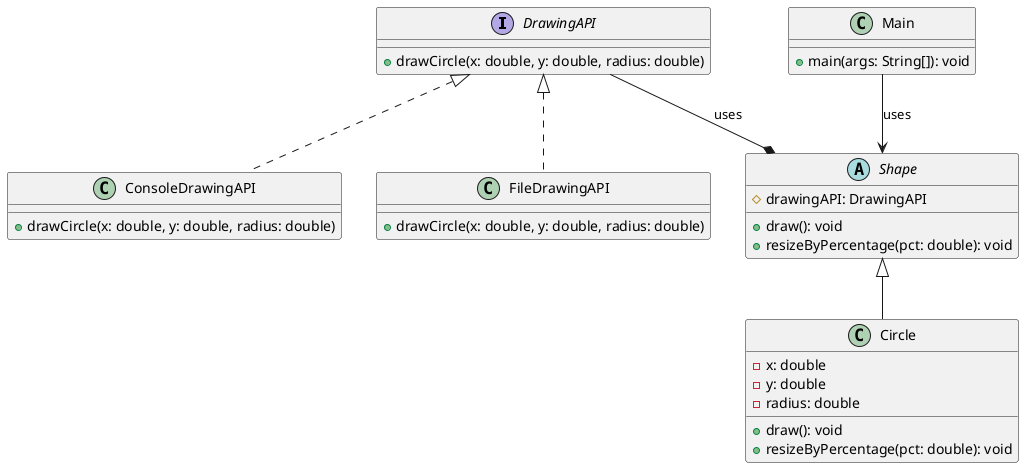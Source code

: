 @startuml
' left to right direction
' skinparam dpi 300 

' --- Implementor ---
interface DrawingAPI {
    + drawCircle(x: double, y: double, radius: double)
}

class ConsoleDrawingAPI implements DrawingAPI {
    + drawCircle(x: double, y: double, radius: double)
}

class FileDrawingAPI implements DrawingAPI {
    + drawCircle(x: double, y: double, radius: double)
}

' --- Abstraction ---
abstract class Shape {
    # drawingAPI: DrawingAPI
    + draw(): void
    + resizeByPercentage(pct: double): void
}

class Circle extends Shape {
    - x: double
    - y: double
    - radius: double
    + draw(): void
    + resizeByPercentage(pct: double): void
}

class Main {
    + main(args: String[]): void
}

' --- Relationships ---

Shape *-up- DrawingAPI : uses

Main --> Shape : uses
@enduml
